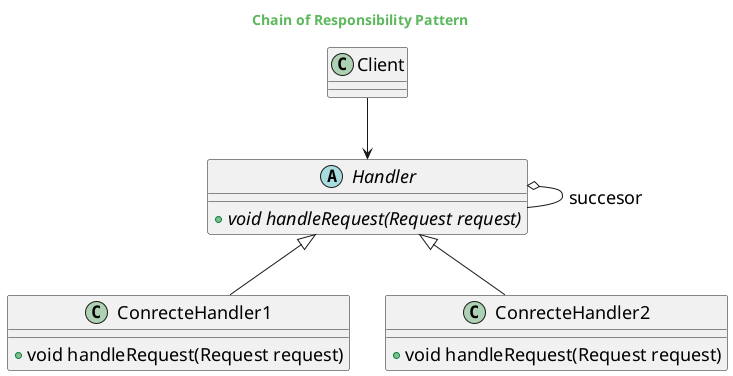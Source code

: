 @startuml

skinparam backgroundcolor transparent
skinparam classFontSize 18
skinparam noteFontSize 18
skinparam arrowFontSize 18
skinparam classAttributeFontSize 18

skinparam titleFontColor #5cb85c

Title Chain of Responsibility Pattern

abstract class Handler{
    + {abstract} void handleRequest(Request request)
}

Handler o-- Handler: succesor

class ConrecteHandler1 extends Handler{
    + void handleRequest(Request request)
}

class ConrecteHandler2 extends Handler{
    + void handleRequest(Request request)
}

class Client

Client --> Handler

@enduml